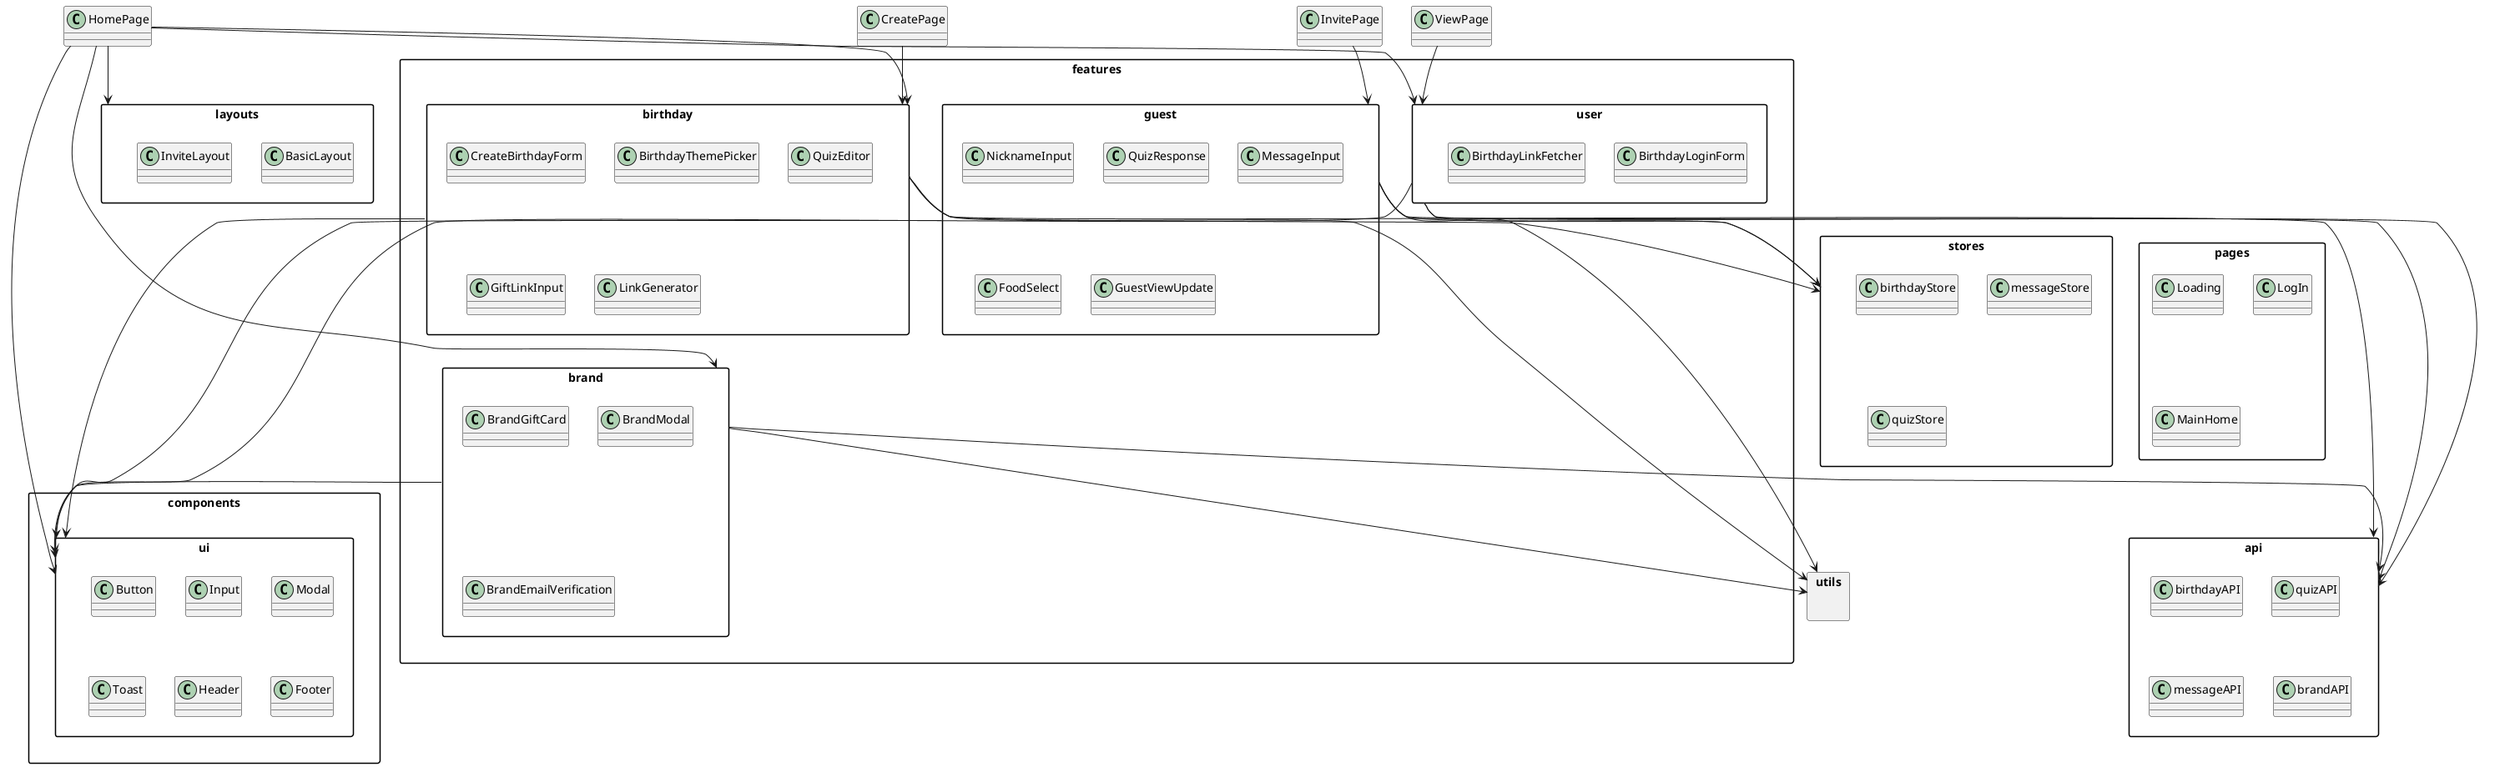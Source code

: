 @startuml

' 다이어그램 디자인 
skinparam packageStyle rectangle
skinparam shadowing false
skinparam classAttributeIconSize 0

' === 패키지 선언 === 
package "pages" {
  class Loading
  class LogIn
  class MainHome
  ' class ViewPage
  ' class InvitePage
}

package "features.birthday" {
  class CreateBirthdayForm
  class BirthdayThemePicker
  class QuizEditor
  class GiftLinkInput
  class LinkGenerator
}

package "features.guest" {
  class NicknameInput
  class QuizResponse
  class MessageInput
  class FoodSelect
  class GuestViewUpdate
}

package "features.brand" {
  class BrandGiftCard
  class BrandModal
  class BrandEmailVerification
}

package "features.user" {
  class BirthdayLoginForm
  class BirthdayLinkFetcher
}

package "components.ui" {
  class Button
  class Input
  class Modal
  class Toast
  class Header
  class Footer
}

package "stores" {
  class birthdayStore
  class messageStore
  class quizStore
}

package "api" {
  class birthdayAPI
  class quizAPI
  class messageAPI
  class brandAPI
}

package "utils" {
  ' class dateFormatter
  ' class validator
  ' class clipboardUtil
}

package "layouts" {
  class BasicLayout
  class InviteLayout
}

' 의존 관계
HomePage --> "features.birthday"
HomePage --> "features.brand"
HomePage --> "features.user"
HomePage --> "components.ui"
HomePage --> "layouts"

CreatePage --> "features.birthday"
ViewPage --> "features.user"
InvitePage --> "features.guest"

"features.birthday" --> stores
"features.birthday" --> api
"features.birthday" --> utils
"features.birthday" --> "components.ui"

"features.guest" --> stores
"features.guest" --> api
"features.guest" --> utils
"features.guest" --> "components.ui"

"features.brand" --> api
"features.brand" --> utils
"features.brand" --> "components.ui"

"features.user" --> stores
"features.user" --> api
"features.user" --> "components.ui"

@enduml

